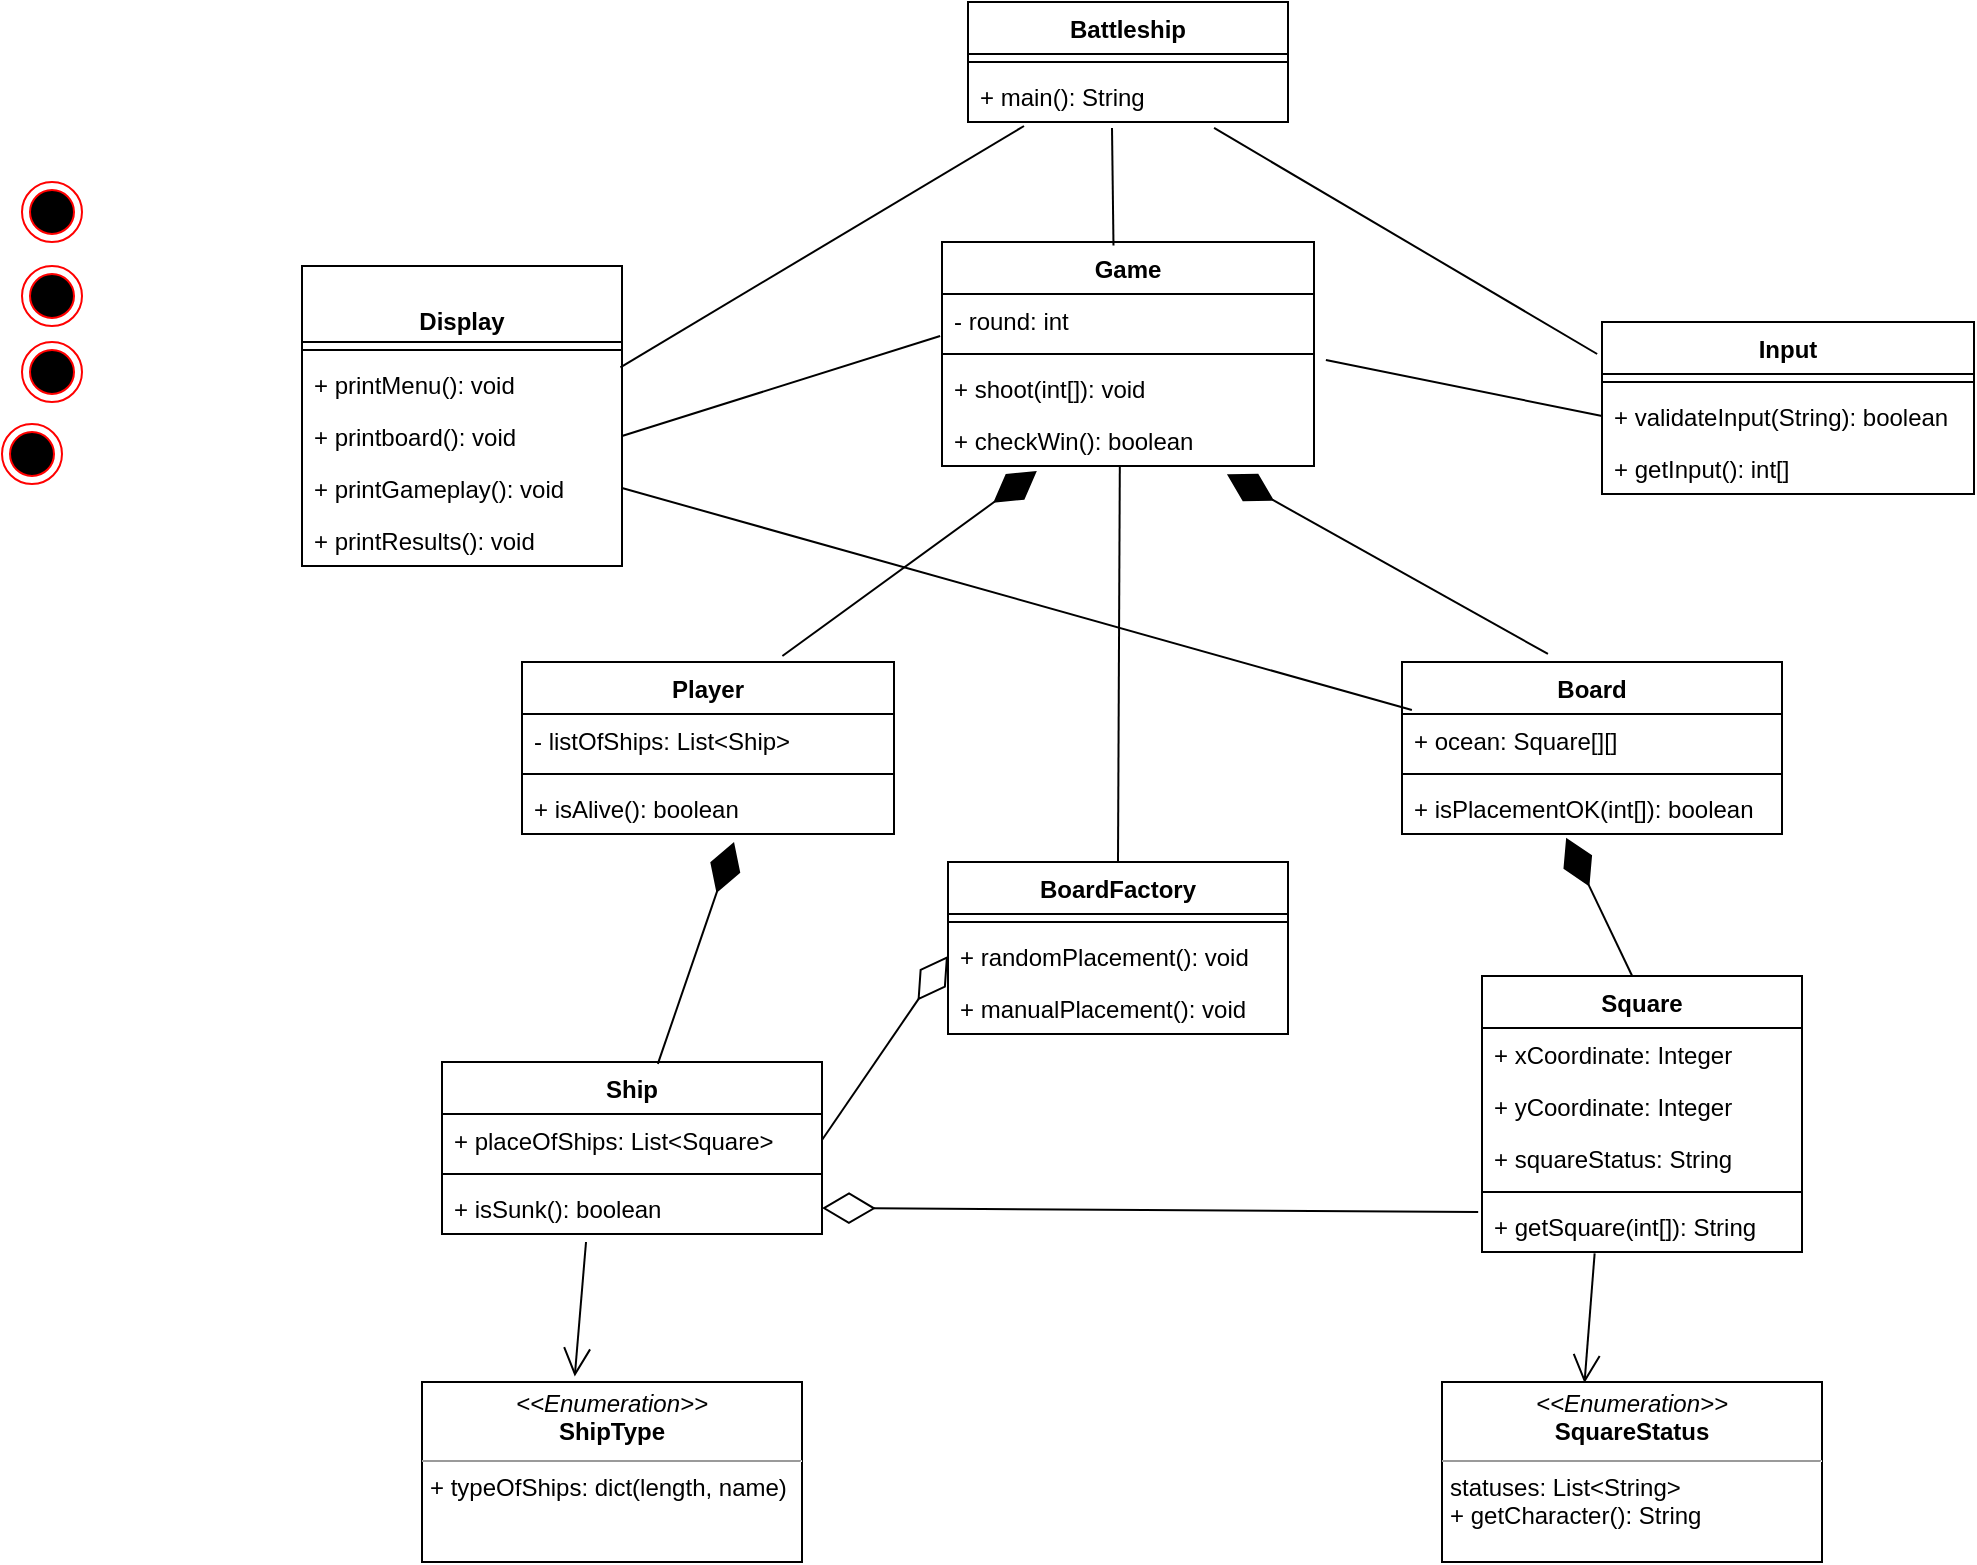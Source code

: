 <mxfile version="15.5.4" type="embed"><diagram id="GjmHGLFd1saoUC7MZFSF" name="1 oldal"><mxGraphModel dx="544" dy="661" grid="1" gridSize="10" guides="1" tooltips="1" connect="1" arrows="1" fold="1" page="1" pageScale="1" pageWidth="827" pageHeight="1169" math="0" shadow="0"><root><mxCell id="0"/><mxCell id="1" parent="0"/><mxCell id="i44KP_RjTsLC1NCVauAX-1" value="Battleship&#10;" style="swimlane;fontStyle=1;align=center;verticalAlign=top;childLayout=stackLayout;horizontal=1;startSize=26;horizontalStack=0;resizeParent=1;resizeParentMax=0;resizeLast=0;collapsible=1;marginBottom=0;" parent="1" vertex="1"><mxGeometry x="563" width="160" height="60" as="geometry"/></mxCell><mxCell id="i44KP_RjTsLC1NCVauAX-3" value="" style="line;strokeWidth=1;fillColor=none;align=left;verticalAlign=middle;spacingTop=-1;spacingLeft=3;spacingRight=3;rotatable=0;labelPosition=right;points=[];portConstraint=eastwest;" parent="i44KP_RjTsLC1NCVauAX-1" vertex="1"><mxGeometry y="26" width="160" height="8" as="geometry"/></mxCell><mxCell id="i44KP_RjTsLC1NCVauAX-4" value="+ main(): String" style="text;strokeColor=none;fillColor=none;align=left;verticalAlign=top;spacingLeft=4;spacingRight=4;overflow=hidden;rotatable=0;points=[[0,0.5],[1,0.5]];portConstraint=eastwest;" parent="i44KP_RjTsLC1NCVauAX-1" vertex="1"><mxGeometry y="34" width="160" height="26" as="geometry"/></mxCell><mxCell id="i44KP_RjTsLC1NCVauAX-6" value="&#10;Display" style="swimlane;fontStyle=1;align=center;verticalAlign=top;childLayout=stackLayout;horizontal=1;startSize=38;horizontalStack=0;resizeParent=1;resizeParentMax=0;resizeLast=0;collapsible=1;marginBottom=0;" parent="1" vertex="1"><mxGeometry x="230" y="132" width="160" height="150" as="geometry"/></mxCell><mxCell id="i44KP_RjTsLC1NCVauAX-8" value="" style="line;strokeWidth=1;fillColor=none;align=left;verticalAlign=middle;spacingTop=-1;spacingLeft=3;spacingRight=3;rotatable=0;labelPosition=right;points=[];portConstraint=eastwest;" parent="i44KP_RjTsLC1NCVauAX-6" vertex="1"><mxGeometry y="38" width="160" height="8" as="geometry"/></mxCell><mxCell id="i44KP_RjTsLC1NCVauAX-9" value="+ printMenu(): void" style="text;strokeColor=none;fillColor=none;align=left;verticalAlign=top;spacingLeft=4;spacingRight=4;overflow=hidden;rotatable=0;points=[[0,0.5],[1,0.5]];portConstraint=eastwest;" parent="i44KP_RjTsLC1NCVauAX-6" vertex="1"><mxGeometry y="46" width="160" height="26" as="geometry"/></mxCell><mxCell id="i44KP_RjTsLC1NCVauAX-14" value="+ printboard(): void" style="text;strokeColor=none;fillColor=none;align=left;verticalAlign=top;spacingLeft=4;spacingRight=4;overflow=hidden;rotatable=0;points=[[0,0.5],[1,0.5]];portConstraint=eastwest;" parent="i44KP_RjTsLC1NCVauAX-6" vertex="1"><mxGeometry y="72" width="160" height="26" as="geometry"/></mxCell><mxCell id="i44KP_RjTsLC1NCVauAX-15" value="+ printGameplay(): void" style="text;strokeColor=none;fillColor=none;align=left;verticalAlign=top;spacingLeft=4;spacingRight=4;overflow=hidden;rotatable=0;points=[[0,0.5],[1,0.5]];portConstraint=eastwest;" parent="i44KP_RjTsLC1NCVauAX-6" vertex="1"><mxGeometry y="98" width="160" height="26" as="geometry"/></mxCell><mxCell id="i44KP_RjTsLC1NCVauAX-16" value="+ printResults(): void" style="text;strokeColor=none;fillColor=none;align=left;verticalAlign=top;spacingLeft=4;spacingRight=4;overflow=hidden;rotatable=0;points=[[0,0.5],[1,0.5]];portConstraint=eastwest;" parent="i44KP_RjTsLC1NCVauAX-6" vertex="1"><mxGeometry y="124" width="160" height="26" as="geometry"/></mxCell><mxCell id="i44KP_RjTsLC1NCVauAX-10" value="Input" style="swimlane;fontStyle=1;align=center;verticalAlign=top;childLayout=stackLayout;horizontal=1;startSize=26;horizontalStack=0;resizeParent=1;resizeParentMax=0;resizeLast=0;collapsible=1;marginBottom=0;" parent="1" vertex="1"><mxGeometry x="880" y="160" width="186" height="86" as="geometry"/></mxCell><mxCell id="i44KP_RjTsLC1NCVauAX-12" value="" style="line;strokeWidth=1;fillColor=none;align=left;verticalAlign=middle;spacingTop=-1;spacingLeft=3;spacingRight=3;rotatable=0;labelPosition=right;points=[];portConstraint=eastwest;" parent="i44KP_RjTsLC1NCVauAX-10" vertex="1"><mxGeometry y="26" width="186" height="8" as="geometry"/></mxCell><mxCell id="i44KP_RjTsLC1NCVauAX-13" value="+ validateInput(String): boolean" style="text;strokeColor=none;fillColor=none;align=left;verticalAlign=top;spacingLeft=4;spacingRight=4;overflow=hidden;rotatable=0;points=[[0,0.5],[1,0.5]];portConstraint=eastwest;" parent="i44KP_RjTsLC1NCVauAX-10" vertex="1"><mxGeometry y="34" width="186" height="26" as="geometry"/></mxCell><mxCell id="i44KP_RjTsLC1NCVauAX-20" value="+ getInput(): int[]" style="text;strokeColor=none;fillColor=none;align=left;verticalAlign=top;spacingLeft=4;spacingRight=4;overflow=hidden;rotatable=0;points=[[0,0.5],[1,0.5]];portConstraint=eastwest;" parent="i44KP_RjTsLC1NCVauAX-10" vertex="1"><mxGeometry y="60" width="186" height="26" as="geometry"/></mxCell><mxCell id="i44KP_RjTsLC1NCVauAX-21" value="Game" style="swimlane;fontStyle=1;align=center;verticalAlign=top;childLayout=stackLayout;horizontal=1;startSize=26;horizontalStack=0;resizeParent=1;resizeParentMax=0;resizeLast=0;collapsible=1;marginBottom=0;" parent="1" vertex="1"><mxGeometry x="550" y="120" width="186" height="112" as="geometry"/></mxCell><mxCell id="i44KP_RjTsLC1NCVauAX-27" value="- round: int   " style="text;strokeColor=none;fillColor=none;align=left;verticalAlign=top;spacingLeft=4;spacingRight=4;overflow=hidden;rotatable=0;points=[[0,0.5],[1,0.5]];portConstraint=eastwest;" parent="i44KP_RjTsLC1NCVauAX-21" vertex="1"><mxGeometry y="26" width="186" height="26" as="geometry"/></mxCell><mxCell id="i44KP_RjTsLC1NCVauAX-22" value="" style="line;strokeWidth=1;fillColor=none;align=left;verticalAlign=middle;spacingTop=-1;spacingLeft=3;spacingRight=3;rotatable=0;labelPosition=right;points=[];portConstraint=eastwest;" parent="i44KP_RjTsLC1NCVauAX-21" vertex="1"><mxGeometry y="52" width="186" height="8" as="geometry"/></mxCell><mxCell id="i44KP_RjTsLC1NCVauAX-23" value="+ shoot(int[]): void   " style="text;strokeColor=none;fillColor=none;align=left;verticalAlign=top;spacingLeft=4;spacingRight=4;overflow=hidden;rotatable=0;points=[[0,0.5],[1,0.5]];portConstraint=eastwest;" parent="i44KP_RjTsLC1NCVauAX-21" vertex="1"><mxGeometry y="60" width="186" height="26" as="geometry"/></mxCell><mxCell id="i44KP_RjTsLC1NCVauAX-24" value="+ checkWin(): boolean" style="text;strokeColor=none;fillColor=none;align=left;verticalAlign=top;spacingLeft=4;spacingRight=4;overflow=hidden;rotatable=0;points=[[0,0.5],[1,0.5]];portConstraint=eastwest;" parent="i44KP_RjTsLC1NCVauAX-21" vertex="1"><mxGeometry y="86" width="186" height="26" as="geometry"/></mxCell><mxCell id="i44KP_RjTsLC1NCVauAX-28" value="Player" style="swimlane;fontStyle=1;align=center;verticalAlign=top;childLayout=stackLayout;horizontal=1;startSize=26;horizontalStack=0;resizeParent=1;resizeParentMax=0;resizeLast=0;collapsible=1;marginBottom=0;" parent="1" vertex="1"><mxGeometry x="340" y="330" width="186" height="86" as="geometry"/></mxCell><mxCell id="i44KP_RjTsLC1NCVauAX-29" value="- listOfShips: List&lt;Ship&gt;" style="text;strokeColor=none;fillColor=none;align=left;verticalAlign=top;spacingLeft=4;spacingRight=4;overflow=hidden;rotatable=0;points=[[0,0.5],[1,0.5]];portConstraint=eastwest;" parent="i44KP_RjTsLC1NCVauAX-28" vertex="1"><mxGeometry y="26" width="186" height="26" as="geometry"/></mxCell><mxCell id="i44KP_RjTsLC1NCVauAX-30" value="" style="line;strokeWidth=1;fillColor=none;align=left;verticalAlign=middle;spacingTop=-1;spacingLeft=3;spacingRight=3;rotatable=0;labelPosition=right;points=[];portConstraint=eastwest;" parent="i44KP_RjTsLC1NCVauAX-28" vertex="1"><mxGeometry y="52" width="186" height="8" as="geometry"/></mxCell><mxCell id="i44KP_RjTsLC1NCVauAX-33" value="+ isAlive(): boolean" style="text;strokeColor=none;fillColor=none;align=left;verticalAlign=top;spacingLeft=4;spacingRight=4;overflow=hidden;rotatable=0;points=[[0,0.5],[1,0.5]];portConstraint=eastwest;" parent="i44KP_RjTsLC1NCVauAX-28" vertex="1"><mxGeometry y="60" width="186" height="26" as="geometry"/></mxCell><mxCell id="i44KP_RjTsLC1NCVauAX-34" value="BoardFactory" style="swimlane;fontStyle=1;align=center;verticalAlign=top;childLayout=stackLayout;horizontal=1;startSize=26;horizontalStack=0;resizeParent=1;resizeParentMax=0;resizeLast=0;collapsible=1;marginBottom=0;" parent="1" vertex="1"><mxGeometry x="553" y="430" width="170" height="86" as="geometry"/></mxCell><mxCell id="i44KP_RjTsLC1NCVauAX-36" value="" style="line;strokeWidth=1;fillColor=none;align=left;verticalAlign=middle;spacingTop=-1;spacingLeft=3;spacingRight=3;rotatable=0;labelPosition=right;points=[];portConstraint=eastwest;" parent="i44KP_RjTsLC1NCVauAX-34" vertex="1"><mxGeometry y="26" width="170" height="8" as="geometry"/></mxCell><mxCell id="i44KP_RjTsLC1NCVauAX-37" value="+ randomPlacement(): void" style="text;strokeColor=none;fillColor=none;align=left;verticalAlign=top;spacingLeft=4;spacingRight=4;overflow=hidden;rotatable=0;points=[[0,0.5],[1,0.5]];portConstraint=eastwest;" parent="i44KP_RjTsLC1NCVauAX-34" vertex="1"><mxGeometry y="34" width="170" height="26" as="geometry"/></mxCell><mxCell id="i44KP_RjTsLC1NCVauAX-38" value="+ manualPlacement(): void" style="text;strokeColor=none;fillColor=none;align=left;verticalAlign=top;spacingLeft=4;spacingRight=4;overflow=hidden;rotatable=0;points=[[0,0.5],[1,0.5]];portConstraint=eastwest;" parent="i44KP_RjTsLC1NCVauAX-34" vertex="1"><mxGeometry y="60" width="170" height="26" as="geometry"/></mxCell><mxCell id="i44KP_RjTsLC1NCVauAX-39" value="Board" style="swimlane;fontStyle=1;align=center;verticalAlign=top;childLayout=stackLayout;horizontal=1;startSize=26;horizontalStack=0;resizeParent=1;resizeParentMax=0;resizeLast=0;collapsible=1;marginBottom=0;" parent="1" vertex="1"><mxGeometry x="780" y="330" width="190" height="86" as="geometry"/></mxCell><mxCell id="i44KP_RjTsLC1NCVauAX-43" value="+ ocean: Square[][] " style="text;strokeColor=none;fillColor=none;align=left;verticalAlign=top;spacingLeft=4;spacingRight=4;overflow=hidden;rotatable=0;points=[[0,0.5],[1,0.5]];portConstraint=eastwest;" parent="i44KP_RjTsLC1NCVauAX-39" vertex="1"><mxGeometry y="26" width="190" height="26" as="geometry"/></mxCell><mxCell id="i44KP_RjTsLC1NCVauAX-40" value="" style="line;strokeWidth=1;fillColor=none;align=left;verticalAlign=middle;spacingTop=-1;spacingLeft=3;spacingRight=3;rotatable=0;labelPosition=right;points=[];portConstraint=eastwest;" parent="i44KP_RjTsLC1NCVauAX-39" vertex="1"><mxGeometry y="52" width="190" height="8" as="geometry"/></mxCell><mxCell id="i44KP_RjTsLC1NCVauAX-44" value="+ isPlacementOK(int[]): boolean" style="text;strokeColor=none;fillColor=none;align=left;verticalAlign=top;spacingLeft=4;spacingRight=4;overflow=hidden;rotatable=0;points=[[0,0.5],[1,0.5]];portConstraint=eastwest;" parent="i44KP_RjTsLC1NCVauAX-39" vertex="1"><mxGeometry y="60" width="190" height="26" as="geometry"/></mxCell><mxCell id="i44KP_RjTsLC1NCVauAX-45" value="Ship" style="swimlane;fontStyle=1;align=center;verticalAlign=top;childLayout=stackLayout;horizontal=1;startSize=26;horizontalStack=0;resizeParent=1;resizeParentMax=0;resizeLast=0;collapsible=1;marginBottom=0;" parent="1" vertex="1"><mxGeometry x="300" y="530" width="190" height="86" as="geometry"/></mxCell><mxCell id="i44KP_RjTsLC1NCVauAX-95" value="+ placeOfShips: List&lt;Square&gt;  " style="text;strokeColor=none;fillColor=none;align=left;verticalAlign=top;spacingLeft=4;spacingRight=4;overflow=hidden;rotatable=0;points=[[0,0.5],[1,0.5]];portConstraint=eastwest;" parent="i44KP_RjTsLC1NCVauAX-45" vertex="1"><mxGeometry y="26" width="190" height="26" as="geometry"/></mxCell><mxCell id="i44KP_RjTsLC1NCVauAX-47" value="" style="line;strokeWidth=1;fillColor=none;align=left;verticalAlign=middle;spacingTop=-1;spacingLeft=3;spacingRight=3;rotatable=0;labelPosition=right;points=[];portConstraint=eastwest;" parent="i44KP_RjTsLC1NCVauAX-45" vertex="1"><mxGeometry y="52" width="190" height="8" as="geometry"/></mxCell><mxCell id="i44KP_RjTsLC1NCVauAX-96" value="+ isSunk(): boolean" style="text;strokeColor=none;fillColor=none;align=left;verticalAlign=top;spacingLeft=4;spacingRight=4;overflow=hidden;rotatable=0;points=[[0,0.5],[1,0.5]];portConstraint=eastwest;" parent="i44KP_RjTsLC1NCVauAX-45" vertex="1"><mxGeometry y="60" width="190" height="26" as="geometry"/></mxCell><mxCell id="i44KP_RjTsLC1NCVauAX-52" value="&lt;p style=&quot;margin:0px;margin-top:4px;text-align:center;&quot;&gt;&lt;i&gt;&amp;lt;&amp;lt;Enumeration&amp;gt;&amp;gt;&lt;/i&gt;&lt;br&gt;&lt;b&gt;ShipType&lt;/b&gt;&lt;/p&gt;&lt;hr size=&quot;1&quot;&gt;&lt;p style=&quot;margin:0px;margin-left:4px;&quot;&gt;+ typeOfShips: dict(length, name)&lt;/p&gt;&lt;p style=&quot;margin:0px;margin-left:4px;&quot;&gt;&lt;br&gt;&lt;/p&gt;" style="verticalAlign=top;align=left;overflow=fill;fontSize=12;fontFamily=Helvetica;html=1;" parent="1" vertex="1"><mxGeometry x="290" y="690" width="190" height="90" as="geometry"/></mxCell><mxCell id="i44KP_RjTsLC1NCVauAX-53" value="Square" style="swimlane;fontStyle=1;align=center;verticalAlign=top;childLayout=stackLayout;horizontal=1;startSize=26;horizontalStack=0;resizeParent=1;resizeParentMax=0;resizeLast=0;collapsible=1;marginBottom=0;" parent="1" vertex="1"><mxGeometry x="820" y="487" width="160" height="138" as="geometry"/></mxCell><mxCell id="i44KP_RjTsLC1NCVauAX-54" value="+ xCoordinate: Integer&#10;" style="text;strokeColor=none;fillColor=none;align=left;verticalAlign=top;spacingLeft=4;spacingRight=4;overflow=hidden;rotatable=0;points=[[0,0.5],[1,0.5]];portConstraint=eastwest;" parent="i44KP_RjTsLC1NCVauAX-53" vertex="1"><mxGeometry y="26" width="160" height="26" as="geometry"/></mxCell><mxCell id="i44KP_RjTsLC1NCVauAX-57" value="+ yCoordinate: Integer&#10;" style="text;strokeColor=none;fillColor=none;align=left;verticalAlign=top;spacingLeft=4;spacingRight=4;overflow=hidden;rotatable=0;points=[[0,0.5],[1,0.5]];portConstraint=eastwest;" parent="i44KP_RjTsLC1NCVauAX-53" vertex="1"><mxGeometry y="52" width="160" height="26" as="geometry"/></mxCell><mxCell id="i44KP_RjTsLC1NCVauAX-58" value="+ squareStatus: String&#10;" style="text;strokeColor=none;fillColor=none;align=left;verticalAlign=top;spacingLeft=4;spacingRight=4;overflow=hidden;rotatable=0;points=[[0,0.5],[1,0.5]];portConstraint=eastwest;" parent="i44KP_RjTsLC1NCVauAX-53" vertex="1"><mxGeometry y="78" width="160" height="26" as="geometry"/></mxCell><mxCell id="i44KP_RjTsLC1NCVauAX-55" value="" style="line;strokeWidth=1;fillColor=none;align=left;verticalAlign=middle;spacingTop=-1;spacingLeft=3;spacingRight=3;rotatable=0;labelPosition=right;points=[];portConstraint=eastwest;" parent="i44KP_RjTsLC1NCVauAX-53" vertex="1"><mxGeometry y="104" width="160" height="8" as="geometry"/></mxCell><mxCell id="i44KP_RjTsLC1NCVauAX-56" value="+ getSquare(int[]): String" style="text;strokeColor=none;fillColor=none;align=left;verticalAlign=top;spacingLeft=4;spacingRight=4;overflow=hidden;rotatable=0;points=[[0,0.5],[1,0.5]];portConstraint=eastwest;" parent="i44KP_RjTsLC1NCVauAX-53" vertex="1"><mxGeometry y="112" width="160" height="26" as="geometry"/></mxCell><mxCell id="i44KP_RjTsLC1NCVauAX-65" value="&lt;p style=&quot;margin:0px;margin-top:4px;text-align:center;&quot;&gt;&lt;i&gt;&amp;lt;&amp;lt;Enumeration&amp;gt;&amp;gt;&lt;/i&gt;&lt;br&gt;&lt;b&gt;SquareStatus&lt;/b&gt;&lt;/p&gt;&lt;hr size=&quot;1&quot;&gt;&lt;p style=&quot;margin:0px;margin-left:4px;&quot;&gt;statuses: List&amp;lt;String&amp;gt;&lt;/p&gt;&lt;p style=&quot;margin:0px;margin-left:4px;&quot;&gt;+ getCharacter(): String&amp;nbsp;&lt;br&gt;&lt;/p&gt;&lt;p style=&quot;margin:0px;margin-left:4px;&quot;&gt;&lt;br&gt;&lt;/p&gt;" style="verticalAlign=top;align=left;overflow=fill;fontSize=12;fontFamily=Helvetica;html=1;" parent="1" vertex="1"><mxGeometry x="800" y="690" width="190" height="90" as="geometry"/></mxCell><mxCell id="i44KP_RjTsLC1NCVauAX-77" value="" style="endArrow=open;endFill=1;endSize=12;html=1;rounded=0;exitX=0.352;exitY=1.026;exitDx=0;exitDy=0;exitPerimeter=0;entryX=0.375;entryY=0.006;entryDx=0;entryDy=0;entryPerimeter=0;" parent="1" source="i44KP_RjTsLC1NCVauAX-56" target="i44KP_RjTsLC1NCVauAX-65" edge="1"><mxGeometry width="160" relative="1" as="geometry"><mxPoint x="608" y="690" as="sourcePoint"/><mxPoint x="708" y="730" as="targetPoint"/></mxGeometry></mxCell><mxCell id="i44KP_RjTsLC1NCVauAX-78" value="" style="endArrow=open;endFill=1;endSize=12;html=1;rounded=0;exitX=0.379;exitY=1.154;exitDx=0;exitDy=0;exitPerimeter=0;entryX=0.402;entryY=-0.031;entryDx=0;entryDy=0;entryPerimeter=0;" parent="1" source="i44KP_RjTsLC1NCVauAX-96" target="i44KP_RjTsLC1NCVauAX-52" edge="1"><mxGeometry width="160" relative="1" as="geometry"><mxPoint x="452" y="610" as="sourcePoint"/><mxPoint x="452" y="734" as="targetPoint"/></mxGeometry></mxCell><mxCell id="i44KP_RjTsLC1NCVauAX-80" value="" style="endArrow=diamondThin;endFill=1;endSize=24;html=1;rounded=0;exitX=0.47;exitY=0.002;exitDx=0;exitDy=0;exitPerimeter=0;entryX=0.432;entryY=1.071;entryDx=0;entryDy=0;entryPerimeter=0;" parent="1" source="i44KP_RjTsLC1NCVauAX-53" target="i44KP_RjTsLC1NCVauAX-44" edge="1"><mxGeometry width="160" relative="1" as="geometry"><mxPoint x="582" y="450.0" as="sourcePoint"/><mxPoint x="742" y="450.0" as="targetPoint"/></mxGeometry></mxCell><mxCell id="i44KP_RjTsLC1NCVauAX-81" value="" style="endArrow=diamondThin;endFill=1;endSize=24;html=1;rounded=0;entryX=0.57;entryY=1.154;entryDx=0;entryDy=0;entryPerimeter=0;exitX=0.568;exitY=0.011;exitDx=0;exitDy=0;exitPerimeter=0;" parent="1" source="i44KP_RjTsLC1NCVauAX-45" target="i44KP_RjTsLC1NCVauAX-33" edge="1"><mxGeometry width="160" relative="1" as="geometry"><mxPoint x="390" y="490" as="sourcePoint"/><mxPoint x="550" y="490" as="targetPoint"/></mxGeometry></mxCell><mxCell id="i44KP_RjTsLC1NCVauAX-83" value="" style="endArrow=diamondThin;endFill=1;endSize=24;html=1;rounded=0;entryX=0.766;entryY=1.16;entryDx=0;entryDy=0;entryPerimeter=0;exitX=0.384;exitY=-0.047;exitDx=0;exitDy=0;exitPerimeter=0;" parent="1" source="i44KP_RjTsLC1NCVauAX-39" target="i44KP_RjTsLC1NCVauAX-24" edge="1"><mxGeometry width="160" relative="1" as="geometry"><mxPoint x="620" y="306" as="sourcePoint"/><mxPoint x="780" y="306" as="targetPoint"/></mxGeometry></mxCell><mxCell id="i44KP_RjTsLC1NCVauAX-84" value="" style="endArrow=diamondThin;endFill=1;endSize=24;html=1;rounded=0;entryX=0.255;entryY=1.096;entryDx=0;entryDy=0;entryPerimeter=0;exitX=0.7;exitY=-0.035;exitDx=0;exitDy=0;exitPerimeter=0;" parent="1" source="i44KP_RjTsLC1NCVauAX-28" target="i44KP_RjTsLC1NCVauAX-24" edge="1"><mxGeometry width="160" relative="1" as="geometry"><mxPoint x="590" y="305.17" as="sourcePoint"/><mxPoint x="750" y="305.17" as="targetPoint"/></mxGeometry></mxCell><mxCell id="i44KP_RjTsLC1NCVauAX-90" value="" style="endArrow=none;endFill=0;endSize=24;html=1;rounded=0;entryX=0.175;entryY=1.077;entryDx=0;entryDy=0;entryPerimeter=0;exitX=0.995;exitY=0.179;exitDx=0;exitDy=0;exitPerimeter=0;" parent="1" source="i44KP_RjTsLC1NCVauAX-9" target="i44KP_RjTsLC1NCVauAX-4" edge="1"><mxGeometry width="160" relative="1" as="geometry"><mxPoint x="390" y="70" as="sourcePoint"/><mxPoint x="560.76" y="73.502" as="targetPoint"/></mxGeometry></mxCell><mxCell id="i44KP_RjTsLC1NCVauAX-91" value="" style="endArrow=none;endFill=0;endSize=24;html=1;rounded=0;entryX=0.769;entryY=1.115;entryDx=0;entryDy=0;exitX=-0.013;exitY=0.186;exitDx=0;exitDy=0;exitPerimeter=0;entryPerimeter=0;" parent="1" source="i44KP_RjTsLC1NCVauAX-10" target="i44KP_RjTsLC1NCVauAX-4" edge="1"><mxGeometry width="160" relative="1" as="geometry"><mxPoint x="470" y="300" as="sourcePoint"/><mxPoint x="723" y="65" as="targetPoint"/></mxGeometry></mxCell><mxCell id="i44KP_RjTsLC1NCVauAX-92" value="" style="endArrow=none;endFill=0;endSize=24;html=1;rounded=0;exitX=0.461;exitY=0.016;exitDx=0;exitDy=0;exitPerimeter=0;entryX=0.45;entryY=1.115;entryDx=0;entryDy=0;entryPerimeter=0;" parent="1" source="i44KP_RjTsLC1NCVauAX-21" target="i44KP_RjTsLC1NCVauAX-4" edge="1"><mxGeometry width="160" relative="1" as="geometry"><mxPoint x="470" y="300" as="sourcePoint"/><mxPoint x="636" y="70" as="targetPoint"/></mxGeometry></mxCell><mxCell id="i44KP_RjTsLC1NCVauAX-94" value="" style="endArrow=diamondThin;endFill=0;endSize=24;html=1;rounded=0;entryX=1;entryY=0.5;entryDx=0;entryDy=0;exitX=-0.012;exitY=0.231;exitDx=0;exitDy=0;exitPerimeter=0;" parent="1" source="i44KP_RjTsLC1NCVauAX-56" target="i44KP_RjTsLC1NCVauAX-96" edge="1"><mxGeometry width="160" relative="1" as="geometry"><mxPoint x="660" y="400" as="sourcePoint"/><mxPoint x="820" y="400" as="targetPoint"/></mxGeometry></mxCell><mxCell id="i44KP_RjTsLC1NCVauAX-98" value="" style="endArrow=diamondThin;endFill=0;endSize=24;html=1;rounded=0;entryX=0;entryY=0.5;entryDx=0;entryDy=0;exitX=1;exitY=0.5;exitDx=0;exitDy=0;" parent="1" source="i44KP_RjTsLC1NCVauAX-95" target="i44KP_RjTsLC1NCVauAX-37" edge="1"><mxGeometry width="160" relative="1" as="geometry"><mxPoint x="480" y="560" as="sourcePoint"/><mxPoint x="640" y="560" as="targetPoint"/></mxGeometry></mxCell><mxCell id="i44KP_RjTsLC1NCVauAX-102" value="" style="endArrow=none;html=1;rounded=0;entryX=0.478;entryY=1;entryDx=0;entryDy=0;entryPerimeter=0;exitX=0.5;exitY=0;exitDx=0;exitDy=0;" parent="1" source="i44KP_RjTsLC1NCVauAX-34" target="i44KP_RjTsLC1NCVauAX-24" edge="1"><mxGeometry width="50" height="50" relative="1" as="geometry"><mxPoint x="660" y="420" as="sourcePoint"/><mxPoint x="710" y="370" as="targetPoint"/></mxGeometry></mxCell><mxCell id="i44KP_RjTsLC1NCVauAX-103" value="" style="ellipse;html=1;shape=endState;fillColor=#000000;strokeColor=#ff0000;" parent="1" vertex="1"><mxGeometry x="90" y="90" width="30" height="30" as="geometry"/></mxCell><mxCell id="i44KP_RjTsLC1NCVauAX-104" value="" style="ellipse;html=1;shape=endState;fillColor=#000000;strokeColor=#ff0000;" parent="1" vertex="1"><mxGeometry x="90" y="170" width="30" height="30" as="geometry"/></mxCell><mxCell id="i44KP_RjTsLC1NCVauAX-105" value="" style="ellipse;html=1;shape=endState;fillColor=#000000;strokeColor=#ff0000;" parent="1" vertex="1"><mxGeometry x="90" y="132" width="30" height="30" as="geometry"/></mxCell><mxCell id="i44KP_RjTsLC1NCVauAX-106" value="" style="ellipse;html=1;shape=endState;fillColor=#000000;strokeColor=#ff0000;" parent="1" vertex="1"><mxGeometry x="80" y="211" width="30" height="30" as="geometry"/></mxCell><mxCell id="i44KP_RjTsLC1NCVauAX-107" value="" style="endArrow=none;endFill=0;endSize=24;html=1;rounded=0;entryX=1.032;entryY=-0.038;entryDx=0;entryDy=0;entryPerimeter=0;exitX=0;exitY=0.5;exitDx=0;exitDy=0;" parent="1" source="i44KP_RjTsLC1NCVauAX-13" target="i44KP_RjTsLC1NCVauAX-23" edge="1"><mxGeometry width="160" relative="1" as="geometry"><mxPoint x="870" y="200" as="sourcePoint"/><mxPoint x="696.04" y="72.99" as="targetPoint"/></mxGeometry></mxCell><mxCell id="i44KP_RjTsLC1NCVauAX-108" value="" style="endArrow=none;endFill=0;endSize=24;html=1;rounded=0;entryX=1;entryY=0.5;entryDx=0;entryDy=0;exitX=-0.005;exitY=0.808;exitDx=0;exitDy=0;exitPerimeter=0;" parent="1" source="i44KP_RjTsLC1NCVauAX-27" target="i44KP_RjTsLC1NCVauAX-14" edge="1"><mxGeometry width="160" relative="1" as="geometry"><mxPoint x="890" y="217" as="sourcePoint"/><mxPoint x="751.952" y="239.012" as="targetPoint"/></mxGeometry></mxCell><mxCell id="i44KP_RjTsLC1NCVauAX-109" value="" style="endArrow=none;endFill=0;endSize=24;html=1;rounded=0;entryX=0.026;entryY=-0.077;entryDx=0;entryDy=0;exitX=1;exitY=0.5;exitDx=0;exitDy=0;entryPerimeter=0;" parent="1" source="i44KP_RjTsLC1NCVauAX-15" target="i44KP_RjTsLC1NCVauAX-43" edge="1"><mxGeometry width="160" relative="1" as="geometry"><mxPoint x="900" y="227" as="sourcePoint"/><mxPoint x="761.952" y="249.012" as="targetPoint"/></mxGeometry></mxCell></root></mxGraphModel></diagram></mxfile>